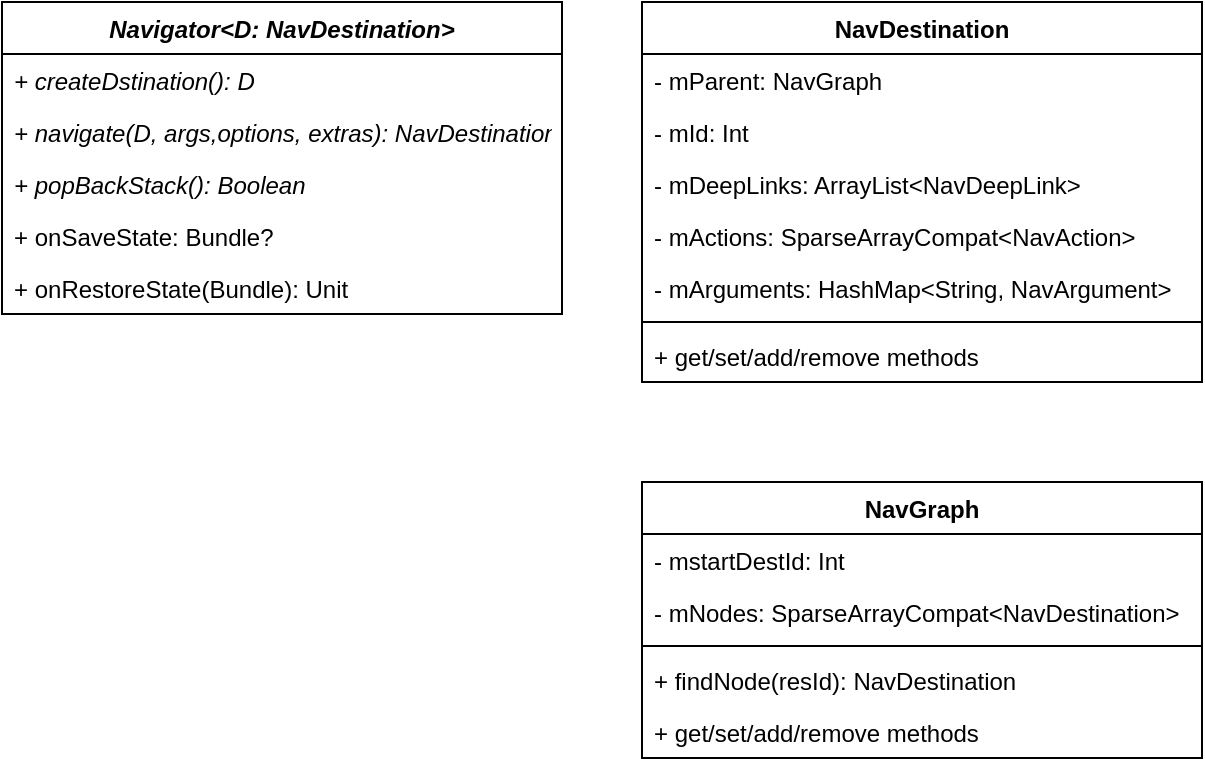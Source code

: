 <mxfile version="14.4.4" type="github">
  <diagram id="bh-Pxqdk4Ljvt1bB7uKd" name="Page-1">
    <mxGraphModel dx="981" dy="526" grid="1" gridSize="10" guides="1" tooltips="1" connect="1" arrows="1" fold="1" page="1" pageScale="1" pageWidth="827" pageHeight="1169" math="0" shadow="0">
      <root>
        <mxCell id="0" />
        <mxCell id="1" parent="0" />
        <mxCell id="RQDpVaPz5adSl1PNM09l-1" value="NavDestination" style="swimlane;fontStyle=1;align=center;verticalAlign=top;childLayout=stackLayout;horizontal=1;startSize=26;horizontalStack=0;resizeParent=1;resizeParentMax=0;resizeLast=0;collapsible=1;marginBottom=0;" vertex="1" parent="1">
          <mxGeometry x="680" y="200" width="280" height="190" as="geometry" />
        </mxCell>
        <mxCell id="RQDpVaPz5adSl1PNM09l-2" value="- mParent: NavGraph" style="text;strokeColor=none;fillColor=none;align=left;verticalAlign=top;spacingLeft=4;spacingRight=4;overflow=hidden;rotatable=0;points=[[0,0.5],[1,0.5]];portConstraint=eastwest;" vertex="1" parent="RQDpVaPz5adSl1PNM09l-1">
          <mxGeometry y="26" width="280" height="26" as="geometry" />
        </mxCell>
        <mxCell id="RQDpVaPz5adSl1PNM09l-5" value="- mId: Int" style="text;strokeColor=none;fillColor=none;align=left;verticalAlign=top;spacingLeft=4;spacingRight=4;overflow=hidden;rotatable=0;points=[[0,0.5],[1,0.5]];portConstraint=eastwest;" vertex="1" parent="RQDpVaPz5adSl1PNM09l-1">
          <mxGeometry y="52" width="280" height="26" as="geometry" />
        </mxCell>
        <mxCell id="RQDpVaPz5adSl1PNM09l-6" value="- mDeepLinks: ArrayList&lt;NavDeepLink&gt;" style="text;strokeColor=none;fillColor=none;align=left;verticalAlign=top;spacingLeft=4;spacingRight=4;overflow=hidden;rotatable=0;points=[[0,0.5],[1,0.5]];portConstraint=eastwest;" vertex="1" parent="RQDpVaPz5adSl1PNM09l-1">
          <mxGeometry y="78" width="280" height="26" as="geometry" />
        </mxCell>
        <mxCell id="RQDpVaPz5adSl1PNM09l-7" value="- mActions: SparseArrayCompat&lt;NavAction&gt;" style="text;strokeColor=none;fillColor=none;align=left;verticalAlign=top;spacingLeft=4;spacingRight=4;overflow=hidden;rotatable=0;points=[[0,0.5],[1,0.5]];portConstraint=eastwest;" vertex="1" parent="RQDpVaPz5adSl1PNM09l-1">
          <mxGeometry y="104" width="280" height="26" as="geometry" />
        </mxCell>
        <mxCell id="RQDpVaPz5adSl1PNM09l-8" value="- mArguments: HashMap&lt;String, NavArgument&gt;" style="text;strokeColor=none;fillColor=none;align=left;verticalAlign=top;spacingLeft=4;spacingRight=4;overflow=hidden;rotatable=0;points=[[0,0.5],[1,0.5]];portConstraint=eastwest;" vertex="1" parent="RQDpVaPz5adSl1PNM09l-1">
          <mxGeometry y="130" width="280" height="26" as="geometry" />
        </mxCell>
        <mxCell id="RQDpVaPz5adSl1PNM09l-3" value="" style="line;strokeWidth=1;fillColor=none;align=left;verticalAlign=middle;spacingTop=-1;spacingLeft=3;spacingRight=3;rotatable=0;labelPosition=right;points=[];portConstraint=eastwest;" vertex="1" parent="RQDpVaPz5adSl1PNM09l-1">
          <mxGeometry y="156" width="280" height="8" as="geometry" />
        </mxCell>
        <mxCell id="RQDpVaPz5adSl1PNM09l-4" value="+ get/set/add/remove methods" style="text;strokeColor=none;fillColor=none;align=left;verticalAlign=top;spacingLeft=4;spacingRight=4;overflow=hidden;rotatable=0;points=[[0,0.5],[1,0.5]];portConstraint=eastwest;" vertex="1" parent="RQDpVaPz5adSl1PNM09l-1">
          <mxGeometry y="164" width="280" height="26" as="geometry" />
        </mxCell>
        <mxCell id="RQDpVaPz5adSl1PNM09l-9" value="Navigator&lt;D: NavDestination&gt;" style="swimlane;fontStyle=3;align=center;verticalAlign=top;childLayout=stackLayout;horizontal=1;startSize=26;horizontalStack=0;resizeParent=1;resizeParentMax=0;resizeLast=0;collapsible=1;marginBottom=0;" vertex="1" parent="1">
          <mxGeometry x="360" y="200" width="280" height="156" as="geometry" />
        </mxCell>
        <mxCell id="RQDpVaPz5adSl1PNM09l-10" value="+ createDstination(): D" style="text;strokeColor=none;fillColor=none;align=left;verticalAlign=top;spacingLeft=4;spacingRight=4;overflow=hidden;rotatable=0;points=[[0,0.5],[1,0.5]];portConstraint=eastwest;fontStyle=2" vertex="1" parent="RQDpVaPz5adSl1PNM09l-9">
          <mxGeometry y="26" width="280" height="26" as="geometry" />
        </mxCell>
        <mxCell id="RQDpVaPz5adSl1PNM09l-11" value="+ navigate(D, args,options, extras): NavDestination?" style="text;strokeColor=none;fillColor=none;align=left;verticalAlign=top;spacingLeft=4;spacingRight=4;overflow=hidden;rotatable=0;points=[[0,0.5],[1,0.5]];portConstraint=eastwest;fontStyle=2" vertex="1" parent="RQDpVaPz5adSl1PNM09l-9">
          <mxGeometry y="52" width="280" height="26" as="geometry" />
        </mxCell>
        <mxCell id="RQDpVaPz5adSl1PNM09l-12" value="+ popBackStack(): Boolean" style="text;strokeColor=none;fillColor=none;align=left;verticalAlign=top;spacingLeft=4;spacingRight=4;overflow=hidden;rotatable=0;points=[[0,0.5],[1,0.5]];portConstraint=eastwest;fontStyle=2" vertex="1" parent="RQDpVaPz5adSl1PNM09l-9">
          <mxGeometry y="78" width="280" height="26" as="geometry" />
        </mxCell>
        <mxCell id="RQDpVaPz5adSl1PNM09l-13" value="+ onSaveState: Bundle?" style="text;strokeColor=none;fillColor=none;align=left;verticalAlign=top;spacingLeft=4;spacingRight=4;overflow=hidden;rotatable=0;points=[[0,0.5],[1,0.5]];portConstraint=eastwest;" vertex="1" parent="RQDpVaPz5adSl1PNM09l-9">
          <mxGeometry y="104" width="280" height="26" as="geometry" />
        </mxCell>
        <mxCell id="RQDpVaPz5adSl1PNM09l-14" value="+ onRestoreState(Bundle): Unit" style="text;strokeColor=none;fillColor=none;align=left;verticalAlign=top;spacingLeft=4;spacingRight=4;overflow=hidden;rotatable=0;points=[[0,0.5],[1,0.5]];portConstraint=eastwest;" vertex="1" parent="RQDpVaPz5adSl1PNM09l-9">
          <mxGeometry y="130" width="280" height="26" as="geometry" />
        </mxCell>
        <mxCell id="RQDpVaPz5adSl1PNM09l-23" value="NavGraph" style="swimlane;fontStyle=1;align=center;verticalAlign=top;childLayout=stackLayout;horizontal=1;startSize=26;horizontalStack=0;resizeParent=1;resizeParentMax=0;resizeLast=0;collapsible=1;marginBottom=0;" vertex="1" parent="1">
          <mxGeometry x="680" y="440" width="280" height="138" as="geometry" />
        </mxCell>
        <mxCell id="RQDpVaPz5adSl1PNM09l-24" value="- mstartDestId: Int" style="text;strokeColor=none;fillColor=none;align=left;verticalAlign=top;spacingLeft=4;spacingRight=4;overflow=hidden;rotatable=0;points=[[0,0.5],[1,0.5]];portConstraint=eastwest;" vertex="1" parent="RQDpVaPz5adSl1PNM09l-23">
          <mxGeometry y="26" width="280" height="26" as="geometry" />
        </mxCell>
        <mxCell id="RQDpVaPz5adSl1PNM09l-25" value="- mNodes: SparseArrayCompat&lt;NavDestination&gt;" style="text;strokeColor=none;fillColor=none;align=left;verticalAlign=top;spacingLeft=4;spacingRight=4;overflow=hidden;rotatable=0;points=[[0,0.5],[1,0.5]];portConstraint=eastwest;" vertex="1" parent="RQDpVaPz5adSl1PNM09l-23">
          <mxGeometry y="52" width="280" height="26" as="geometry" />
        </mxCell>
        <mxCell id="RQDpVaPz5adSl1PNM09l-29" value="" style="line;strokeWidth=1;fillColor=none;align=left;verticalAlign=middle;spacingTop=-1;spacingLeft=3;spacingRight=3;rotatable=0;labelPosition=right;points=[];portConstraint=eastwest;" vertex="1" parent="RQDpVaPz5adSl1PNM09l-23">
          <mxGeometry y="78" width="280" height="8" as="geometry" />
        </mxCell>
        <mxCell id="RQDpVaPz5adSl1PNM09l-31" value="+ findNode(resId): NavDestination" style="text;strokeColor=none;fillColor=none;align=left;verticalAlign=top;spacingLeft=4;spacingRight=4;overflow=hidden;rotatable=0;points=[[0,0.5],[1,0.5]];portConstraint=eastwest;" vertex="1" parent="RQDpVaPz5adSl1PNM09l-23">
          <mxGeometry y="86" width="280" height="26" as="geometry" />
        </mxCell>
        <mxCell id="RQDpVaPz5adSl1PNM09l-30" value="+ get/set/add/remove methods" style="text;strokeColor=none;fillColor=none;align=left;verticalAlign=top;spacingLeft=4;spacingRight=4;overflow=hidden;rotatable=0;points=[[0,0.5],[1,0.5]];portConstraint=eastwest;" vertex="1" parent="RQDpVaPz5adSl1PNM09l-23">
          <mxGeometry y="112" width="280" height="26" as="geometry" />
        </mxCell>
      </root>
    </mxGraphModel>
  </diagram>
</mxfile>
